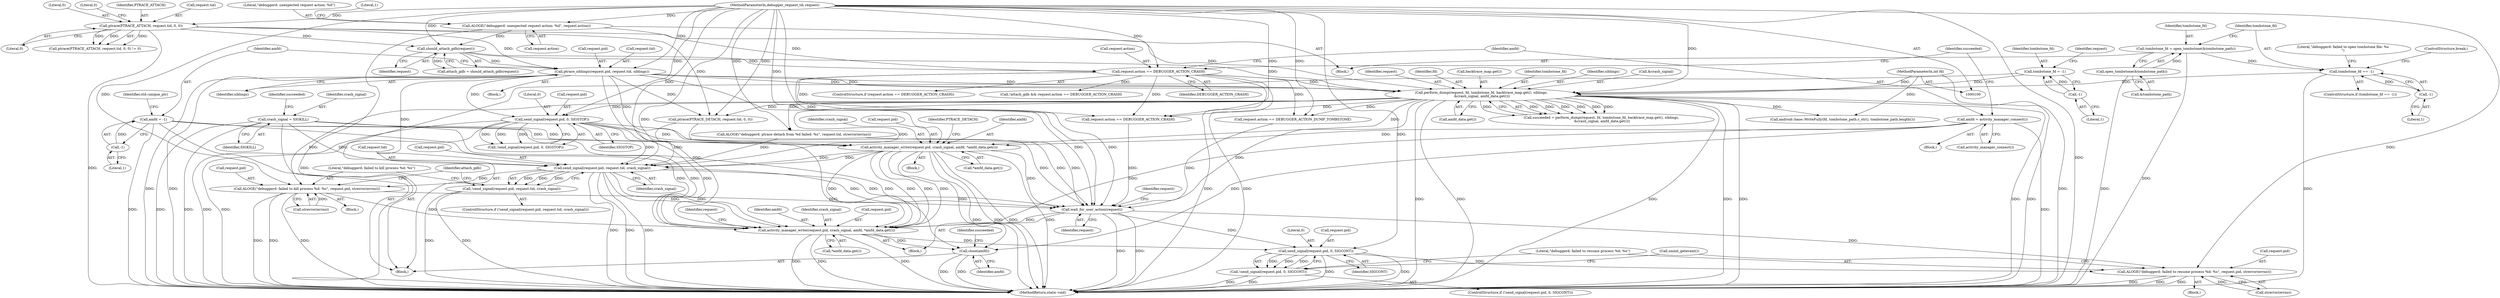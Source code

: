 digraph "0_Android_d7603583f90c2bc6074a4ee2886bd28082d7c65b_1@API" {
"1000282" [label="(Call,activity_manager_write(request.pid, crash_signal, amfd, *amfd_data.get()))"];
"1000185" [label="(Call,ptrace_siblings(request.pid, request.tid, siblings))"];
"1000165" [label="(Call,should_attach_gdb(request))"];
"1000138" [label="(Call,ALOGE(\"debuggerd: unexpected request action: %d\", request.action))"];
"1000102" [label="(MethodParameterIn,debugger_request_t& request)"];
"1000147" [label="(Call,ptrace(PTRACE_ATTACH, request.tid, 0, 0))"];
"1000232" [label="(Call,perform_dump(request, fd, tombstone_fd, backtrace_map.get(), siblings,\n &crash_signal, amfd_data.get()))"];
"1000205" [label="(Call,request.action == DEBUGGER_ACTION_CRASH)"];
"1000101" [label="(MethodParameterIn,int fd)"];
"1000106" [label="(Call,tombstone_fd = -1)"];
"1000108" [label="(Call,-1)"];
"1000123" [label="(Call,tombstone_fd == -1)"];
"1000117" [label="(Call,tombstone_fd = open_tombstone(&tombstone_path))"];
"1000119" [label="(Call,open_tombstone(&tombstone_path))"];
"1000125" [label="(Call,-1)"];
"1000264" [label="(Call,send_signal(request.pid, 0, SIGSTOP))"];
"1000227" [label="(Call,crash_signal = SIGKILL)"];
"1000211" [label="(Call,amfd = activity_manager_connect())"];
"1000195" [label="(Call,amfd = -1)"];
"1000197" [label="(Call,-1)"];
"1000327" [label="(Call,send_signal(request.pid, request.tid, crash_signal))"];
"1000326" [label="(Call,!send_signal(request.pid, request.tid, crash_signal))"];
"1000336" [label="(Call,ALOGE(\"debuggerd: failed to kill process %d: %s\", request.pid, strerror(errno)))"];
"1000346" [label="(Call,wait_for_user_action(request))"];
"1000348" [label="(Call,activity_manager_write(request.pid, crash_signal, amfd, *amfd_data.get()))"];
"1000358" [label="(Call,send_signal(request.pid, 0, SIGCONT))"];
"1000357" [label="(Call,!send_signal(request.pid, 0, SIGCONT))"];
"1000365" [label="(Call,ALOGE(\"debuggerd: failed to resume process %d: %s\", request.pid, strerror(errno)))"];
"1000373" [label="(Call,close(amfd))"];
"1000120" [label="(Call,&tombstone_path)"];
"1000227" [label="(Call,crash_signal = SIGKILL)"];
"1000365" [label="(Call,ALOGE(\"debuggerd: failed to resume process %d: %s\", request.pid, strerror(errno)))"];
"1000287" [label="(Identifier,amfd)"];
"1000129" [label="(Literal,\"debuggerd: failed to open tombstone file: %s\n\")"];
"1000184" [label="(Block,)"];
"1000327" [label="(Call,send_signal(request.pid, request.tid, crash_signal))"];
"1000165" [label="(Call,should_attach_gdb(request))"];
"1000353" [label="(Identifier,amfd)"];
"1000233" [label="(Identifier,request)"];
"1000152" [label="(Literal,0)"];
"1000269" [label="(Identifier,SIGSTOP)"];
"1000212" [label="(Identifier,amfd)"];
"1000210" [label="(Block,)"];
"1000356" [label="(ControlStructure,if (!send_signal(request.pid, 0, SIGCONT)))"];
"1000139" [label="(Literal,\"debuggerd: unexpected request action: %d\")"];
"1000255" [label="(Call,android::base::WriteFully(fd, tombstone_path.c_str(), tombstone_path.length()))"];
"1000186" [label="(Call,request.pid)"];
"1000335" [label="(Block,)"];
"1000336" [label="(Call,ALOGE(\"debuggerd: failed to kill process %d: %s\", request.pid, strerror(errno)))"];
"1000377" [label="(Identifier,succeeded)"];
"1000200" [label="(Identifier,std::unique_ptr)"];
"1000341" [label="(Call,strerror(errno))"];
"1000106" [label="(Call,tombstone_fd = -1)"];
"1000338" [label="(Call,request.pid)"];
"1000301" [label="(Call,ALOGE(\"debuggerd: ptrace detach from %d failed: %s\", request.tid, strerror(errno)))"];
"1000328" [label="(Call,request.pid)"];
"1000138" [label="(Call,ALOGE(\"debuggerd: unexpected request action: %d\", request.action))"];
"1000352" [label="(Identifier,crash_signal)"];
"1000354" [label="(Call,*amfd_data.get())"];
"1000326" [label="(Call,!send_signal(request.pid, request.tid, crash_signal))"];
"1000346" [label="(Call,wait_for_user_action(request))"];
"1000140" [label="(Call,request.action)"];
"1000154" [label="(Literal,0)"];
"1000348" [label="(Call,activity_manager_write(request.pid, crash_signal, amfd, *amfd_data.get()))"];
"1000103" [label="(Block,)"];
"1000281" [label="(Block,)"];
"1000117" [label="(Call,tombstone_fd = open_tombstone(&tombstone_path))"];
"1000204" [label="(ControlStructure,if (request.action == DEBUGGER_ACTION_CRASH))"];
"1000234" [label="(Identifier,fd)"];
"1000288" [label="(Call,*amfd_data.get())"];
"1000124" [label="(Identifier,tombstone_fd)"];
"1000372" [label="(Call,uninit_getevent())"];
"1000362" [label="(Literal,0)"];
"1000147" [label="(Call,ptrace(PTRACE_ATTACH, request.tid, 0, 0))"];
"1000146" [label="(Call,ptrace(PTRACE_ATTACH, request.tid, 0, 0) != 0)"];
"1000268" [label="(Literal,0)"];
"1000198" [label="(Literal,1)"];
"1000213" [label="(Call,activity_manager_connect())"];
"1000349" [label="(Call,request.pid)"];
"1000122" [label="(ControlStructure,if (tombstone_fd == -1))"];
"1000292" [label="(Call,ptrace(PTRACE_DETACH, request.tid, 0, 0))"];
"1000228" [label="(Identifier,crash_signal)"];
"1000367" [label="(Call,request.pid)"];
"1000360" [label="(Identifier,request)"];
"1000286" [label="(Identifier,crash_signal)"];
"1000331" [label="(Call,request.tid)"];
"1000166" [label="(Identifier,request)"];
"1000337" [label="(Literal,\"debuggerd: failed to kill process %d: %s\")"];
"1000359" [label="(Call,request.pid)"];
"1000134" [label="(ControlStructure,break;)"];
"1000357" [label="(Call,!send_signal(request.pid, 0, SIGCONT))"];
"1000240" [label="(Call,amfd_data.get())"];
"1000236" [label="(Call,backtrace_map.get())"];
"1000235" [label="(Identifier,tombstone_fd)"];
"1000196" [label="(Identifier,amfd)"];
"1000334" [label="(Identifier,crash_signal)"];
"1000144" [label="(Literal,1)"];
"1000347" [label="(Identifier,request)"];
"1000109" [label="(Literal,1)"];
"1000316" [label="(Call,!attach_gdb && request.action == DEBUGGER_ACTION_CRASH)"];
"1000283" [label="(Call,request.pid)"];
"1000265" [label="(Call,request.pid)"];
"1000126" [label="(Literal,1)"];
"1000153" [label="(Literal,0)"];
"1000370" [label="(Call,strerror(errno))"];
"1000229" [label="(Identifier,SIGKILL)"];
"1000373" [label="(Call,close(amfd))"];
"1000364" [label="(Block,)"];
"1000192" [label="(Identifier,siblings)"];
"1000195" [label="(Call,amfd = -1)"];
"1000231" [label="(Identifier,succeeded)"];
"1000112" [label="(Identifier,request)"];
"1000245" [label="(Call,request.action == DEBUGGER_ACTION_DUMP_TOMBSTONE)"];
"1000363" [label="(Identifier,SIGCONT)"];
"1000148" [label="(Identifier,PTRACE_ATTACH)"];
"1000123" [label="(Call,tombstone_fd == -1)"];
"1000237" [label="(Identifier,siblings)"];
"1000209" [label="(Identifier,DEBUGGER_ACTION_CRASH)"];
"1000206" [label="(Call,request.action)"];
"1000205" [label="(Call,request.action == DEBUGGER_ACTION_CRASH)"];
"1000325" [label="(ControlStructure,if (!send_signal(request.pid, request.tid, crash_signal)))"];
"1000185" [label="(Call,ptrace_siblings(request.pid, request.tid, siblings))"];
"1000238" [label="(Call,&crash_signal)"];
"1000149" [label="(Call,request.tid)"];
"1000102" [label="(MethodParameterIn,debugger_request_t& request)"];
"1000211" [label="(Call,amfd = activity_manager_connect())"];
"1000197" [label="(Call,-1)"];
"1000101" [label="(MethodParameterIn,int fd)"];
"1000189" [label="(Call,request.tid)"];
"1000232" [label="(Call,perform_dump(request, fd, tombstone_fd, backtrace_map.get(), siblings,\n &crash_signal, amfd_data.get()))"];
"1000118" [label="(Identifier,tombstone_fd)"];
"1000119" [label="(Call,open_tombstone(&tombstone_path))"];
"1000374" [label="(Identifier,amfd)"];
"1000282" [label="(Call,activity_manager_write(request.pid, crash_signal, amfd, *amfd_data.get()))"];
"1000216" [label="(Identifier,succeeded)"];
"1000125" [label="(Call,-1)"];
"1000114" [label="(Block,)"];
"1000358" [label="(Call,send_signal(request.pid, 0, SIGCONT))"];
"1000264" [label="(Call,send_signal(request.pid, 0, SIGSTOP))"];
"1000163" [label="(Call,attach_gdb = should_attach_gdb(request))"];
"1000107" [label="(Identifier,tombstone_fd)"];
"1000350" [label="(Identifier,request)"];
"1000293" [label="(Identifier,PTRACE_DETACH)"];
"1000378" [label="(MethodReturn,static void)"];
"1000345" [label="(Block,)"];
"1000319" [label="(Call,request.action == DEBUGGER_ACTION_CRASH)"];
"1000263" [label="(Call,!send_signal(request.pid, 0, SIGSTOP))"];
"1000230" [label="(Call,succeeded = perform_dump(request, fd, tombstone_fd, backtrace_map.get(), siblings,\n &crash_signal, amfd_data.get()))"];
"1000344" [label="(Identifier,attach_gdb)"];
"1000108" [label="(Call,-1)"];
"1000366" [label="(Literal,\"debuggerd: failed to resume process %d: %s\")"];
"1000282" -> "1000281"  [label="AST: "];
"1000282" -> "1000288"  [label="CFG: "];
"1000283" -> "1000282"  [label="AST: "];
"1000286" -> "1000282"  [label="AST: "];
"1000287" -> "1000282"  [label="AST: "];
"1000288" -> "1000282"  [label="AST: "];
"1000293" -> "1000282"  [label="CFG: "];
"1000282" -> "1000378"  [label="DDG: "];
"1000282" -> "1000378"  [label="DDG: "];
"1000282" -> "1000378"  [label="DDG: "];
"1000282" -> "1000378"  [label="DDG: "];
"1000185" -> "1000282"  [label="DDG: "];
"1000232" -> "1000282"  [label="DDG: "];
"1000264" -> "1000282"  [label="DDG: "];
"1000102" -> "1000282"  [label="DDG: "];
"1000227" -> "1000282"  [label="DDG: "];
"1000211" -> "1000282"  [label="DDG: "];
"1000195" -> "1000282"  [label="DDG: "];
"1000282" -> "1000327"  [label="DDG: "];
"1000282" -> "1000327"  [label="DDG: "];
"1000282" -> "1000346"  [label="DDG: "];
"1000282" -> "1000348"  [label="DDG: "];
"1000282" -> "1000348"  [label="DDG: "];
"1000282" -> "1000348"  [label="DDG: "];
"1000282" -> "1000348"  [label="DDG: "];
"1000282" -> "1000373"  [label="DDG: "];
"1000185" -> "1000184"  [label="AST: "];
"1000185" -> "1000192"  [label="CFG: "];
"1000186" -> "1000185"  [label="AST: "];
"1000189" -> "1000185"  [label="AST: "];
"1000192" -> "1000185"  [label="AST: "];
"1000196" -> "1000185"  [label="CFG: "];
"1000185" -> "1000378"  [label="DDG: "];
"1000185" -> "1000378"  [label="DDG: "];
"1000165" -> "1000185"  [label="DDG: "];
"1000102" -> "1000185"  [label="DDG: "];
"1000147" -> "1000185"  [label="DDG: "];
"1000185" -> "1000232"  [label="DDG: "];
"1000185" -> "1000232"  [label="DDG: "];
"1000185" -> "1000232"  [label="DDG: "];
"1000185" -> "1000264"  [label="DDG: "];
"1000185" -> "1000292"  [label="DDG: "];
"1000185" -> "1000327"  [label="DDG: "];
"1000185" -> "1000346"  [label="DDG: "];
"1000185" -> "1000348"  [label="DDG: "];
"1000165" -> "1000163"  [label="AST: "];
"1000165" -> "1000166"  [label="CFG: "];
"1000166" -> "1000165"  [label="AST: "];
"1000163" -> "1000165"  [label="CFG: "];
"1000165" -> "1000163"  [label="DDG: "];
"1000138" -> "1000165"  [label="DDG: "];
"1000147" -> "1000165"  [label="DDG: "];
"1000102" -> "1000165"  [label="DDG: "];
"1000165" -> "1000205"  [label="DDG: "];
"1000165" -> "1000232"  [label="DDG: "];
"1000138" -> "1000114"  [label="AST: "];
"1000138" -> "1000140"  [label="CFG: "];
"1000139" -> "1000138"  [label="AST: "];
"1000140" -> "1000138"  [label="AST: "];
"1000144" -> "1000138"  [label="CFG: "];
"1000138" -> "1000378"  [label="DDG: "];
"1000102" -> "1000138"  [label="DDG: "];
"1000138" -> "1000205"  [label="DDG: "];
"1000102" -> "1000100"  [label="AST: "];
"1000102" -> "1000378"  [label="DDG: "];
"1000102" -> "1000147"  [label="DDG: "];
"1000102" -> "1000205"  [label="DDG: "];
"1000102" -> "1000232"  [label="DDG: "];
"1000102" -> "1000245"  [label="DDG: "];
"1000102" -> "1000264"  [label="DDG: "];
"1000102" -> "1000292"  [label="DDG: "];
"1000102" -> "1000301"  [label="DDG: "];
"1000102" -> "1000319"  [label="DDG: "];
"1000102" -> "1000327"  [label="DDG: "];
"1000102" -> "1000336"  [label="DDG: "];
"1000102" -> "1000346"  [label="DDG: "];
"1000102" -> "1000348"  [label="DDG: "];
"1000102" -> "1000358"  [label="DDG: "];
"1000102" -> "1000365"  [label="DDG: "];
"1000147" -> "1000146"  [label="AST: "];
"1000147" -> "1000153"  [label="CFG: "];
"1000148" -> "1000147"  [label="AST: "];
"1000149" -> "1000147"  [label="AST: "];
"1000152" -> "1000147"  [label="AST: "];
"1000153" -> "1000147"  [label="AST: "];
"1000154" -> "1000147"  [label="CFG: "];
"1000147" -> "1000378"  [label="DDG: "];
"1000147" -> "1000146"  [label="DDG: "];
"1000147" -> "1000146"  [label="DDG: "];
"1000147" -> "1000146"  [label="DDG: "];
"1000147" -> "1000232"  [label="DDG: "];
"1000147" -> "1000292"  [label="DDG: "];
"1000232" -> "1000230"  [label="AST: "];
"1000232" -> "1000240"  [label="CFG: "];
"1000233" -> "1000232"  [label="AST: "];
"1000234" -> "1000232"  [label="AST: "];
"1000235" -> "1000232"  [label="AST: "];
"1000236" -> "1000232"  [label="AST: "];
"1000237" -> "1000232"  [label="AST: "];
"1000238" -> "1000232"  [label="AST: "];
"1000240" -> "1000232"  [label="AST: "];
"1000230" -> "1000232"  [label="CFG: "];
"1000232" -> "1000378"  [label="DDG: "];
"1000232" -> "1000378"  [label="DDG: "];
"1000232" -> "1000378"  [label="DDG: "];
"1000232" -> "1000378"  [label="DDG: "];
"1000232" -> "1000378"  [label="DDG: "];
"1000232" -> "1000378"  [label="DDG: "];
"1000232" -> "1000378"  [label="DDG: "];
"1000232" -> "1000230"  [label="DDG: "];
"1000232" -> "1000230"  [label="DDG: "];
"1000232" -> "1000230"  [label="DDG: "];
"1000232" -> "1000230"  [label="DDG: "];
"1000232" -> "1000230"  [label="DDG: "];
"1000232" -> "1000230"  [label="DDG: "];
"1000232" -> "1000230"  [label="DDG: "];
"1000205" -> "1000232"  [label="DDG: "];
"1000101" -> "1000232"  [label="DDG: "];
"1000106" -> "1000232"  [label="DDG: "];
"1000123" -> "1000232"  [label="DDG: "];
"1000232" -> "1000245"  [label="DDG: "];
"1000232" -> "1000255"  [label="DDG: "];
"1000232" -> "1000264"  [label="DDG: "];
"1000232" -> "1000292"  [label="DDG: "];
"1000232" -> "1000301"  [label="DDG: "];
"1000232" -> "1000319"  [label="DDG: "];
"1000232" -> "1000327"  [label="DDG: "];
"1000232" -> "1000336"  [label="DDG: "];
"1000232" -> "1000346"  [label="DDG: "];
"1000205" -> "1000204"  [label="AST: "];
"1000205" -> "1000209"  [label="CFG: "];
"1000206" -> "1000205"  [label="AST: "];
"1000209" -> "1000205"  [label="AST: "];
"1000212" -> "1000205"  [label="CFG: "];
"1000216" -> "1000205"  [label="CFG: "];
"1000205" -> "1000378"  [label="DDG: "];
"1000205" -> "1000378"  [label="DDG: "];
"1000205" -> "1000245"  [label="DDG: "];
"1000205" -> "1000316"  [label="DDG: "];
"1000205" -> "1000319"  [label="DDG: "];
"1000205" -> "1000319"  [label="DDG: "];
"1000205" -> "1000346"  [label="DDG: "];
"1000101" -> "1000100"  [label="AST: "];
"1000101" -> "1000378"  [label="DDG: "];
"1000101" -> "1000255"  [label="DDG: "];
"1000106" -> "1000103"  [label="AST: "];
"1000106" -> "1000108"  [label="CFG: "];
"1000107" -> "1000106"  [label="AST: "];
"1000108" -> "1000106"  [label="AST: "];
"1000112" -> "1000106"  [label="CFG: "];
"1000108" -> "1000106"  [label="DDG: "];
"1000108" -> "1000109"  [label="CFG: "];
"1000109" -> "1000108"  [label="AST: "];
"1000123" -> "1000122"  [label="AST: "];
"1000123" -> "1000125"  [label="CFG: "];
"1000124" -> "1000123"  [label="AST: "];
"1000125" -> "1000123"  [label="AST: "];
"1000129" -> "1000123"  [label="CFG: "];
"1000134" -> "1000123"  [label="CFG: "];
"1000123" -> "1000378"  [label="DDG: "];
"1000117" -> "1000123"  [label="DDG: "];
"1000125" -> "1000123"  [label="DDG: "];
"1000117" -> "1000114"  [label="AST: "];
"1000117" -> "1000119"  [label="CFG: "];
"1000118" -> "1000117"  [label="AST: "];
"1000119" -> "1000117"  [label="AST: "];
"1000124" -> "1000117"  [label="CFG: "];
"1000117" -> "1000378"  [label="DDG: "];
"1000119" -> "1000117"  [label="DDG: "];
"1000119" -> "1000120"  [label="CFG: "];
"1000120" -> "1000119"  [label="AST: "];
"1000119" -> "1000378"  [label="DDG: "];
"1000125" -> "1000126"  [label="CFG: "];
"1000126" -> "1000125"  [label="AST: "];
"1000264" -> "1000263"  [label="AST: "];
"1000264" -> "1000269"  [label="CFG: "];
"1000265" -> "1000264"  [label="AST: "];
"1000268" -> "1000264"  [label="AST: "];
"1000269" -> "1000264"  [label="AST: "];
"1000263" -> "1000264"  [label="CFG: "];
"1000264" -> "1000378"  [label="DDG: "];
"1000264" -> "1000378"  [label="DDG: "];
"1000264" -> "1000263"  [label="DDG: "];
"1000264" -> "1000263"  [label="DDG: "];
"1000264" -> "1000263"  [label="DDG: "];
"1000264" -> "1000327"  [label="DDG: "];
"1000264" -> "1000346"  [label="DDG: "];
"1000264" -> "1000348"  [label="DDG: "];
"1000227" -> "1000103"  [label="AST: "];
"1000227" -> "1000229"  [label="CFG: "];
"1000228" -> "1000227"  [label="AST: "];
"1000229" -> "1000227"  [label="AST: "];
"1000231" -> "1000227"  [label="CFG: "];
"1000227" -> "1000378"  [label="DDG: "];
"1000227" -> "1000378"  [label="DDG: "];
"1000227" -> "1000327"  [label="DDG: "];
"1000227" -> "1000348"  [label="DDG: "];
"1000211" -> "1000210"  [label="AST: "];
"1000211" -> "1000213"  [label="CFG: "];
"1000212" -> "1000211"  [label="AST: "];
"1000213" -> "1000211"  [label="AST: "];
"1000216" -> "1000211"  [label="CFG: "];
"1000211" -> "1000378"  [label="DDG: "];
"1000211" -> "1000348"  [label="DDG: "];
"1000211" -> "1000373"  [label="DDG: "];
"1000195" -> "1000103"  [label="AST: "];
"1000195" -> "1000197"  [label="CFG: "];
"1000196" -> "1000195"  [label="AST: "];
"1000197" -> "1000195"  [label="AST: "];
"1000200" -> "1000195"  [label="CFG: "];
"1000195" -> "1000378"  [label="DDG: "];
"1000197" -> "1000195"  [label="DDG: "];
"1000195" -> "1000348"  [label="DDG: "];
"1000195" -> "1000373"  [label="DDG: "];
"1000197" -> "1000198"  [label="CFG: "];
"1000198" -> "1000197"  [label="AST: "];
"1000327" -> "1000326"  [label="AST: "];
"1000327" -> "1000334"  [label="CFG: "];
"1000328" -> "1000327"  [label="AST: "];
"1000331" -> "1000327"  [label="AST: "];
"1000334" -> "1000327"  [label="AST: "];
"1000326" -> "1000327"  [label="CFG: "];
"1000327" -> "1000378"  [label="DDG: "];
"1000327" -> "1000378"  [label="DDG: "];
"1000327" -> "1000378"  [label="DDG: "];
"1000327" -> "1000326"  [label="DDG: "];
"1000327" -> "1000326"  [label="DDG: "];
"1000327" -> "1000326"  [label="DDG: "];
"1000301" -> "1000327"  [label="DDG: "];
"1000292" -> "1000327"  [label="DDG: "];
"1000327" -> "1000336"  [label="DDG: "];
"1000327" -> "1000346"  [label="DDG: "];
"1000327" -> "1000346"  [label="DDG: "];
"1000327" -> "1000348"  [label="DDG: "];
"1000327" -> "1000348"  [label="DDG: "];
"1000326" -> "1000325"  [label="AST: "];
"1000337" -> "1000326"  [label="CFG: "];
"1000344" -> "1000326"  [label="CFG: "];
"1000326" -> "1000378"  [label="DDG: "];
"1000326" -> "1000378"  [label="DDG: "];
"1000336" -> "1000335"  [label="AST: "];
"1000336" -> "1000341"  [label="CFG: "];
"1000337" -> "1000336"  [label="AST: "];
"1000338" -> "1000336"  [label="AST: "];
"1000341" -> "1000336"  [label="AST: "];
"1000344" -> "1000336"  [label="CFG: "];
"1000336" -> "1000378"  [label="DDG: "];
"1000336" -> "1000378"  [label="DDG: "];
"1000336" -> "1000378"  [label="DDG: "];
"1000341" -> "1000336"  [label="DDG: "];
"1000336" -> "1000346"  [label="DDG: "];
"1000336" -> "1000348"  [label="DDG: "];
"1000346" -> "1000345"  [label="AST: "];
"1000346" -> "1000347"  [label="CFG: "];
"1000347" -> "1000346"  [label="AST: "];
"1000350" -> "1000346"  [label="CFG: "];
"1000346" -> "1000378"  [label="DDG: "];
"1000346" -> "1000378"  [label="DDG: "];
"1000301" -> "1000346"  [label="DDG: "];
"1000319" -> "1000346"  [label="DDG: "];
"1000292" -> "1000346"  [label="DDG: "];
"1000245" -> "1000346"  [label="DDG: "];
"1000346" -> "1000348"  [label="DDG: "];
"1000346" -> "1000358"  [label="DDG: "];
"1000346" -> "1000365"  [label="DDG: "];
"1000348" -> "1000345"  [label="AST: "];
"1000348" -> "1000354"  [label="CFG: "];
"1000349" -> "1000348"  [label="AST: "];
"1000352" -> "1000348"  [label="AST: "];
"1000353" -> "1000348"  [label="AST: "];
"1000354" -> "1000348"  [label="AST: "];
"1000360" -> "1000348"  [label="CFG: "];
"1000348" -> "1000378"  [label="DDG: "];
"1000348" -> "1000378"  [label="DDG: "];
"1000348" -> "1000378"  [label="DDG: "];
"1000348" -> "1000358"  [label="DDG: "];
"1000348" -> "1000373"  [label="DDG: "];
"1000358" -> "1000357"  [label="AST: "];
"1000358" -> "1000363"  [label="CFG: "];
"1000359" -> "1000358"  [label="AST: "];
"1000362" -> "1000358"  [label="AST: "];
"1000363" -> "1000358"  [label="AST: "];
"1000357" -> "1000358"  [label="CFG: "];
"1000358" -> "1000378"  [label="DDG: "];
"1000358" -> "1000378"  [label="DDG: "];
"1000358" -> "1000357"  [label="DDG: "];
"1000358" -> "1000357"  [label="DDG: "];
"1000358" -> "1000357"  [label="DDG: "];
"1000358" -> "1000365"  [label="DDG: "];
"1000357" -> "1000356"  [label="AST: "];
"1000366" -> "1000357"  [label="CFG: "];
"1000372" -> "1000357"  [label="CFG: "];
"1000357" -> "1000378"  [label="DDG: "];
"1000357" -> "1000378"  [label="DDG: "];
"1000365" -> "1000364"  [label="AST: "];
"1000365" -> "1000370"  [label="CFG: "];
"1000366" -> "1000365"  [label="AST: "];
"1000367" -> "1000365"  [label="AST: "];
"1000370" -> "1000365"  [label="AST: "];
"1000372" -> "1000365"  [label="CFG: "];
"1000365" -> "1000378"  [label="DDG: "];
"1000365" -> "1000378"  [label="DDG: "];
"1000365" -> "1000378"  [label="DDG: "];
"1000370" -> "1000365"  [label="DDG: "];
"1000373" -> "1000103"  [label="AST: "];
"1000373" -> "1000374"  [label="CFG: "];
"1000374" -> "1000373"  [label="AST: "];
"1000377" -> "1000373"  [label="CFG: "];
"1000373" -> "1000378"  [label="DDG: "];
"1000373" -> "1000378"  [label="DDG: "];
}
